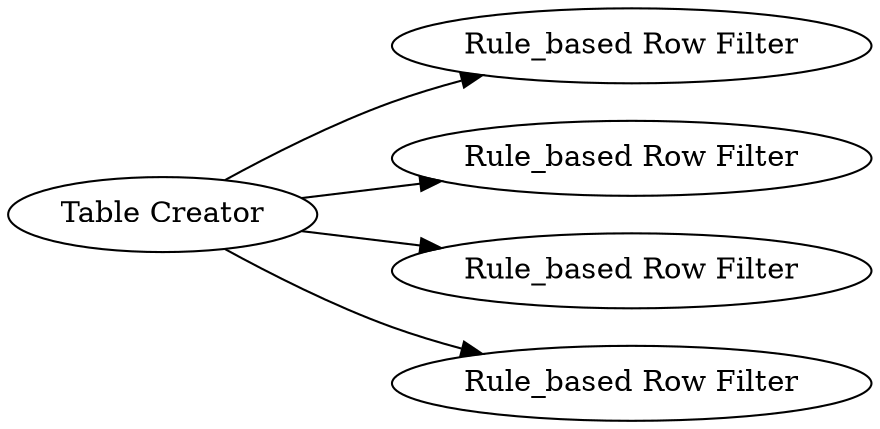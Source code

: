 digraph {
	1 -> 10
	1 -> 11
	1 -> 12
	1 -> 13
	13 [label="Rule_based Row Filter"]
	1 [label="Table Creator"]
	11 [label="Rule_based Row Filter"]
	10 [label="Rule_based Row Filter"]
	12 [label="Rule_based Row Filter"]
	rankdir=LR
}
